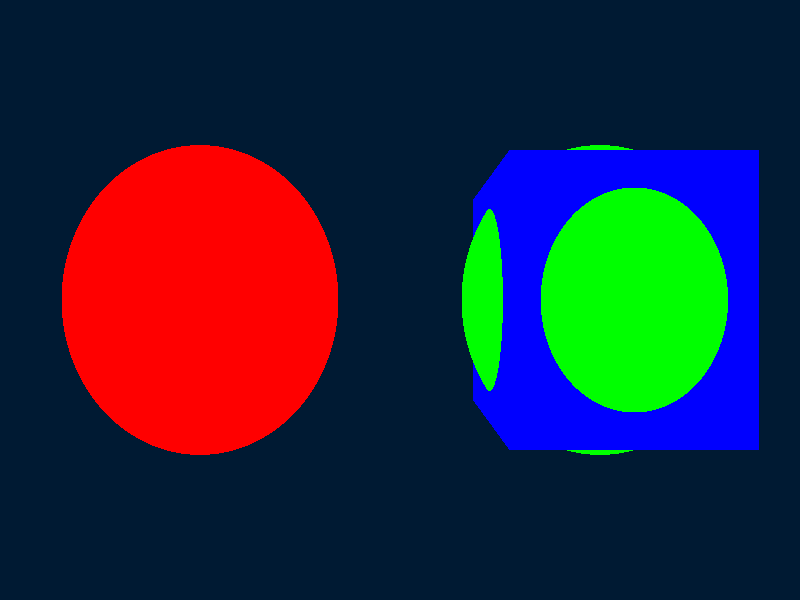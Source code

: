 /*************************************************************************
 * Copyright (C) 2010 Tavian Barnes <tavianator@gmail.com>               *
 *                                                                       *
 * This file is part of The Dimension Test Suite.                        *
 *                                                                       *
 * The Dimension Test Suite is free software; you can redistribute it    *
 * and/or modify it under the terms of the GNU General Public License as *
 * published by the Free Software Foundation; either version 3 of the    *
 * License, or (at your option) any later version.                       *
 *                                                                       *
 * The Dimension Test Suite is distributed in the hope that it will be   *
 * useful, but WITHOUT ANY WARRANTY; without even the implied warranty   *
 * of MERCHANTABILITY or FITNESS FOR A PARTICULAR PURPOSE.  See the GNU  *
 * General Public License for more details.                              *
 *                                                                       *
 * You should have received a copy of the GNU General Public License     *
 * along with this program.  If not, see <http://www.gnu.org/licenses/>. *
 *************************************************************************/

// Test constructive solid geometry

camera {
  perspective
  location -4*z
  right    1.6*x
  look_at  0
}

background {
  color rgbf <0, 0.1, 0.2, 0.1>
}

/* One-object unions */

union {
  sphere {
    -1.5*x, 1
    pigment { color red 1 }
  }
}

union {
  light_source {
    20*y, color rgb 0.5
  }
}

/* CSG with lights */
difference {
  light_source {
    -15*x, color rgb 0.5
  }
  sphere {
    1.5*x - 20*y, 1
    pigment { color green 1 }
  }
  light_source {
    15*x, color rgb 0.5
  }
  box {
    <0.7, -20.8, -0.8>, <2.3, -19.2, 0.8>
    pigment { color blue 1 }
  }
  translate 20*y
}
